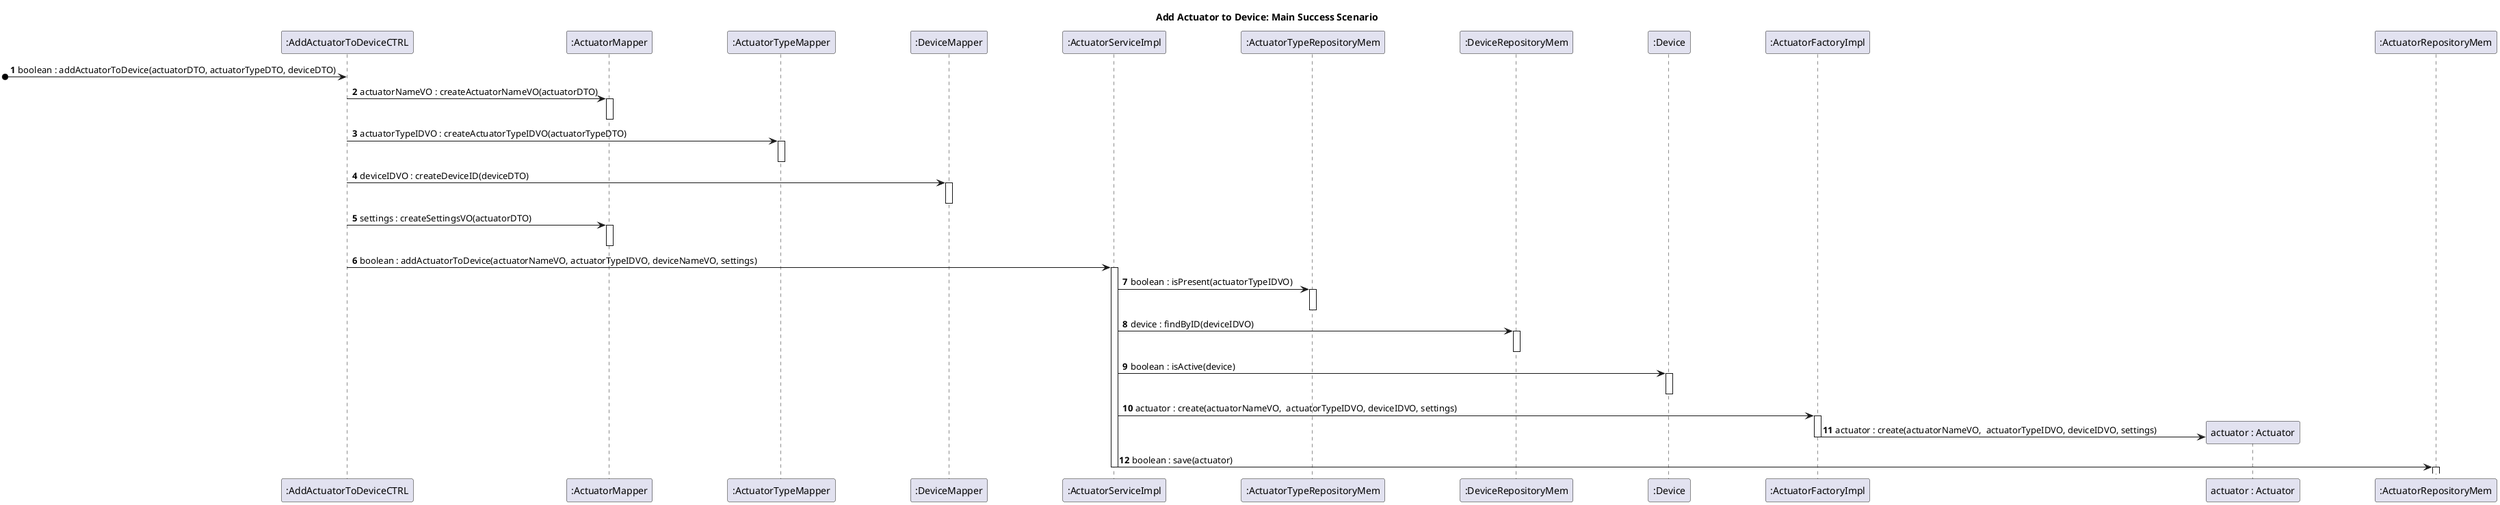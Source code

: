 @startuml
skinparam ParticipantPadding 50
    title Add Actuator to Device: Main Success Scenario
    autonumber

participant ":AddActuatorToDeviceCTRL" as C
participant ":ActuatorMapper" as AM
participant ":ActuatorTypeMapper" as ATM
participant ":DeviceMapper" as DM
participant ":ActuatorServiceImpl" as AS
participant ":ActuatorTypeRepositoryMem" as ATR
participant ":DeviceRepositoryMem" as DR
participant ":Device" as D
participant ":ActuatorFactoryImpl" as AF
participant "actuator : Actuator" as A
participant ":ActuatorRepositoryMem" as AR





[o-> C : boolean : addActuatorToDevice(actuatorDTO, actuatorTypeDTO, deviceDTO)
C -> AM : actuatorNameVO : createActuatorNameVO(actuatorDTO)
activate AM
deactivate AM
C -> ATM : actuatorTypeIDVO : createActuatorTypeIDVO(actuatorTypeDTO)
activate ATM
deactivate ATM
C -> DM : deviceIDVO : createDeviceID(deviceDTO)
activate DM
deactivate DM
C -> AM : settings : createSettingsVO(actuatorDTO)
activate AM
deactivate AM
C -> AS : boolean : addActuatorToDevice(actuatorNameVO, actuatorTypeIDVO, deviceNameVO, settings)
activate AS
AS -> ATR : boolean : isPresent(actuatorTypeIDVO)
activate ATR
deactivate ATR
AS -> DR : device : findByID(deviceIDVO)
activate DR
deactivate DR
AS -> D : boolean : isActive(device)
activate D
deactivate D
AS ->AF : actuator : create(actuatorNameVO,  actuatorTypeIDVO, deviceIDVO, settings)
activate AF
AF -> A** : actuator : create(actuatorNameVO,  actuatorTypeIDVO, deviceIDVO, settings)
deactivate AF
AS -> AR : boolean : save(actuator)
deactivate AS
activate AR
deactivate AR
deactivate C
@enduml